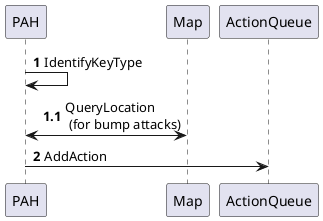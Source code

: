 @startuml
'https://plantuml.com/sequence-diagram

autonumber

PAH -> PAH: IdentifyKeyType
autonumber 1.1 /' In case of movement press '/
PAH <-> Map: QueryLocation\n (for bump attacks)
autonumber 2
PAH -> ActionQueue: AddAction
@enduml